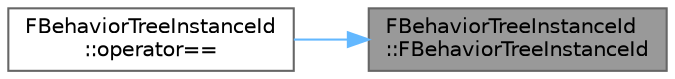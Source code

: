 digraph "FBehaviorTreeInstanceId::FBehaviorTreeInstanceId"
{
 // INTERACTIVE_SVG=YES
 // LATEX_PDF_SIZE
  bgcolor="transparent";
  edge [fontname=Helvetica,fontsize=10,labelfontname=Helvetica,labelfontsize=10];
  node [fontname=Helvetica,fontsize=10,shape=box,height=0.2,width=0.4];
  rankdir="RL";
  Node1 [id="Node000001",label="FBehaviorTreeInstanceId\l::FBehaviorTreeInstanceId",height=0.2,width=0.4,color="gray40", fillcolor="grey60", style="filled", fontcolor="black",tooltip=" "];
  Node1 -> Node2 [id="edge1_Node000001_Node000002",dir="back",color="steelblue1",style="solid",tooltip=" "];
  Node2 [id="Node000002",label="FBehaviorTreeInstanceId\l::operator==",height=0.2,width=0.4,color="grey40", fillcolor="white", style="filled",URL="$d6/de0/structFBehaviorTreeInstanceId.html#af0d255551adf5896f9c15813d7a16710",tooltip=" "];
}
